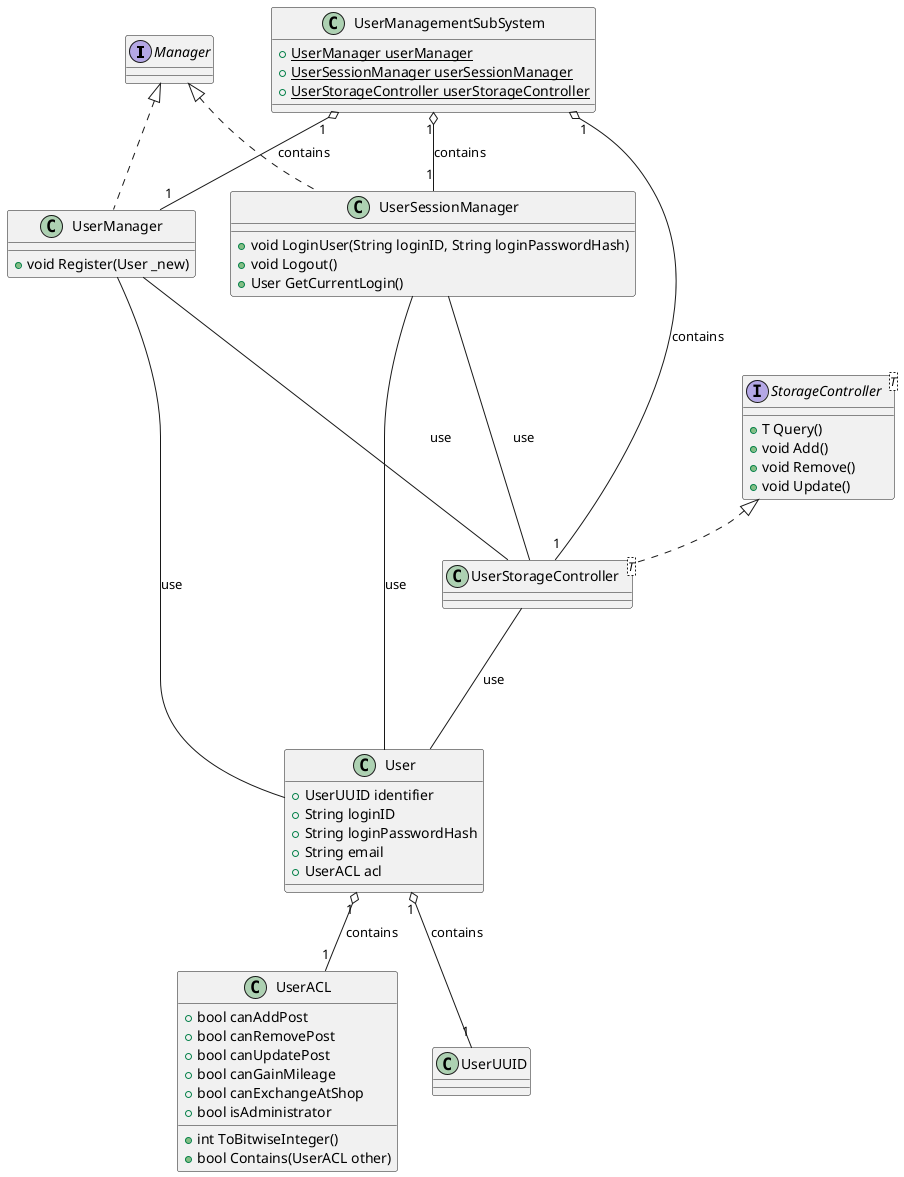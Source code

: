 @startuml
Interface Manager
Interface StorageController<T> {
    + T Query()
    + void Add()
    + void Remove()
    + void Update()
}

class UserACL {
    + bool canAddPost
    + bool canRemovePost
    + bool canUpdatePost
    + bool canGainMileage
    + bool canExchangeAtShop
    + bool isAdministrator
    + int ToBitwiseInteger()
    + bool Contains(UserACL other)
}

class User {
    + UserUUID identifier
    + String loginID
    + String loginPasswordHash
    + String email
    + UserACL acl
}

class UserManager implements Manager {
    + void Register(User _new)
}
UserManager --- User : use
UserManager --- UserStorageController : use

class UserSessionManager implements Manager {
    + void LoginUser(String loginID, String loginPasswordHash)
    + void Logout()
    + User GetCurrentLogin()
}
UserSessionManager --- User : use
UserSessionManager --- UserStorageController : use

class UserStorageController<T> implements StorageController {}
UserStorageController --- User : use

User "1" o-- "1" UserUUID : contains
User "1" o-- "1" UserACL : contains

' User Management SubSystem

class UserManagementSubSystem {
    + {static} UserManager userManager
    + {static} UserSessionManager userSessionManager
    + {static} UserStorageController userStorageController
}

UserManagementSubSystem "1" o-- "1" UserManager : contains
UserManagementSubSystem "1" o-- "1" UserSessionManager : contains
UserManagementSubSystem "1" o-- "1" UserStorageController : contains
@enduml
